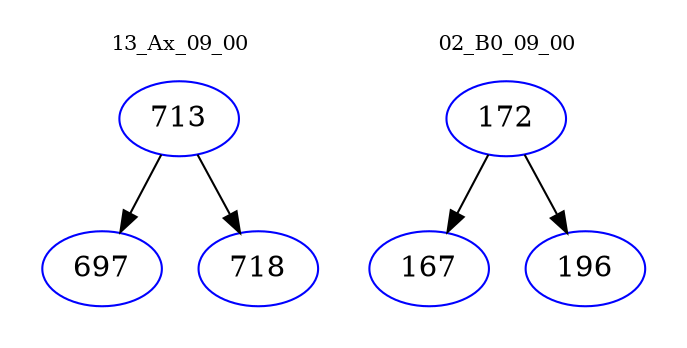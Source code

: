 digraph{
subgraph cluster_0 {
color = white
label = "13_Ax_09_00";
fontsize=10;
T0_713 [label="713", color="blue"]
T0_713 -> T0_697 [color="black"]
T0_697 [label="697", color="blue"]
T0_713 -> T0_718 [color="black"]
T0_718 [label="718", color="blue"]
}
subgraph cluster_1 {
color = white
label = "02_B0_09_00";
fontsize=10;
T1_172 [label="172", color="blue"]
T1_172 -> T1_167 [color="black"]
T1_167 [label="167", color="blue"]
T1_172 -> T1_196 [color="black"]
T1_196 [label="196", color="blue"]
}
}
